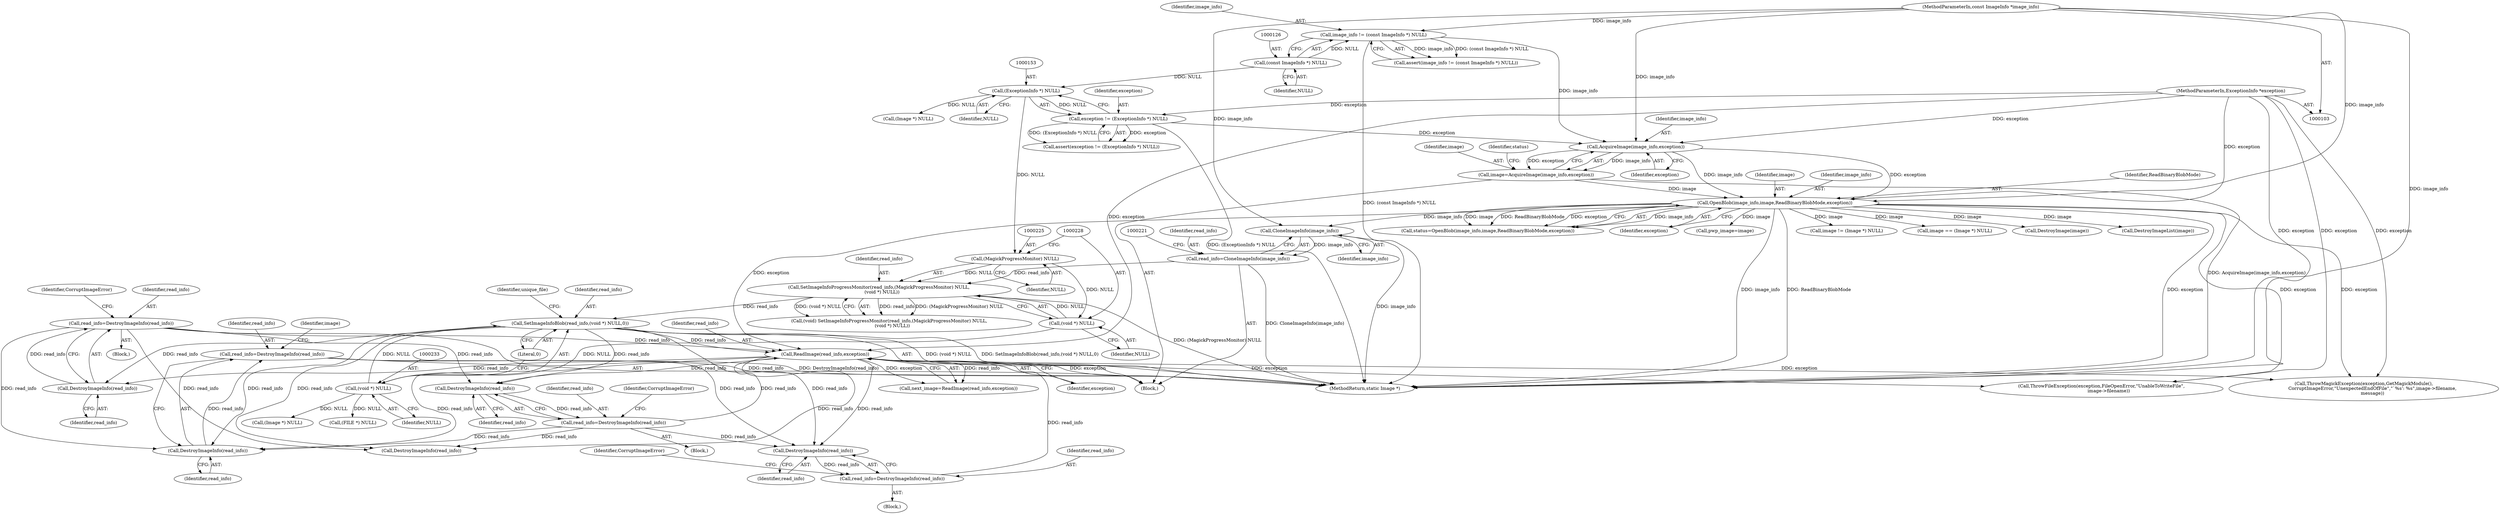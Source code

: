 digraph "0_ImageMagick_6b6bff054d569a77973f2140c0e86366e6168a6c_2@API" {
"1000590" [label="(Call,read_info=DestroyImageInfo(read_info))"];
"1000592" [label="(Call,DestroyImageInfo(read_info))"];
"1000317" [label="(Call,read_info=DestroyImageInfo(read_info))"];
"1000319" [label="(Call,DestroyImageInfo(read_info))"];
"1000474" [label="(Call,ReadImage(read_info,exception))"];
"1000230" [label="(Call,SetImageInfoBlob(read_info,(void *) NULL,0))"];
"1000222" [label="(Call,SetImageInfoProgressMonitor(read_info,(MagickProgressMonitor) NULL,\n    (void *) NULL))"];
"1000216" [label="(Call,read_info=CloneImageInfo(image_info))"];
"1000218" [label="(Call,CloneImageInfo(image_info))"];
"1000168" [label="(Call,OpenBlob(image_info,image,ReadBinaryBlobMode,exception))"];
"1000163" [label="(Call,AcquireImage(image_info,exception))"];
"1000123" [label="(Call,image_info != (const ImageInfo *) NULL)"];
"1000104" [label="(MethodParameterIn,const ImageInfo *image_info)"];
"1000125" [label="(Call,(const ImageInfo *) NULL)"];
"1000150" [label="(Call,exception != (ExceptionInfo *) NULL)"];
"1000105" [label="(MethodParameterIn,ExceptionInfo *exception)"];
"1000152" [label="(Call,(ExceptionInfo *) NULL)"];
"1000161" [label="(Call,image=AcquireImage(image_info,exception))"];
"1000224" [label="(Call,(MagickProgressMonitor) NULL)"];
"1000227" [label="(Call,(void *) NULL)"];
"1000232" [label="(Call,(void *) NULL)"];
"1000340" [label="(Call,read_info=DestroyImageInfo(read_info))"];
"1000342" [label="(Call,DestroyImageInfo(read_info))"];
"1000465" [label="(Call,read_info=DestroyImageInfo(read_info))"];
"1000467" [label="(Call,DestroyImageInfo(read_info))"];
"1000219" [label="(Identifier,image_info)"];
"1000597" [label="(Call,(Image *) NULL)"];
"1000216" [label="(Call,read_info=CloneImageInfo(image_info))"];
"1000466" [label="(Identifier,read_info)"];
"1000105" [label="(MethodParameterIn,ExceptionInfo *exception)"];
"1000224" [label="(Call,(MagickProgressMonitor) NULL)"];
"1000167" [label="(Identifier,status)"];
"1000124" [label="(Identifier,image_info)"];
"1000231" [label="(Identifier,read_info)"];
"1000342" [label="(Call,DestroyImageInfo(read_info))"];
"1000343" [label="(Identifier,read_info)"];
"1000590" [label="(Call,read_info=DestroyImageInfo(read_info))"];
"1000614" [label="(Call,ThrowMagickException(exception,GetMagickModule(),\n            CorruptImageError,\"UnexpectedEndOfFile\",\"`%s': %s\",image->filename,\n            message))"];
"1000154" [label="(Identifier,NULL)"];
"1000635" [label="(MethodReturn,static Image *)"];
"1000460" [label="(Block,)"];
"1000151" [label="(Identifier,exception)"];
"1000322" [label="(Identifier,CorruptImageError)"];
"1000149" [label="(Call,assert(exception != (ExceptionInfo *) NULL))"];
"1000317" [label="(Call,read_info=DestroyImageInfo(read_info))"];
"1000169" [label="(Identifier,image_info)"];
"1000235" [label="(Literal,0)"];
"1000172" [label="(Identifier,exception)"];
"1000345" [label="(Identifier,CorruptImageError)"];
"1000467" [label="(Call,DestroyImageInfo(read_info))"];
"1000125" [label="(Call,(const ImageInfo *) NULL)"];
"1000312" [label="(Block,)"];
"1000226" [label="(Identifier,NULL)"];
"1000186" [label="(Call,pwp_image=image)"];
"1000382" [label="(Call,ThrowFileException(exception,FileOpenError,\"UnableToWriteFile\",\n          image->filename))"];
"1000166" [label="(Call,status=OpenBlob(image_info,image,ReadBinaryBlobMode,exception))"];
"1000123" [label="(Call,image_info != (const ImageInfo *) NULL)"];
"1000472" [label="(Call,next_image=ReadImage(read_info,exception))"];
"1000318" [label="(Identifier,read_info)"];
"1000465" [label="(Call,read_info=DestroyImageInfo(read_info))"];
"1000476" [label="(Identifier,exception)"];
"1000335" [label="(Block,)"];
"1000217" [label="(Identifier,read_info)"];
"1000183" [label="(Call,(Image *) NULL)"];
"1000232" [label="(Call,(void *) NULL)"];
"1000165" [label="(Identifier,exception)"];
"1000468" [label="(Identifier,read_info)"];
"1000320" [label="(Identifier,read_info)"];
"1000591" [label="(Identifier,read_info)"];
"1000162" [label="(Identifier,image)"];
"1000171" [label="(Identifier,ReadBinaryBlobMode)"];
"1000122" [label="(Call,assert(image_info != (const ImageInfo *) NULL))"];
"1000380" [label="(Call,DestroyImageInfo(read_info))"];
"1000237" [label="(Identifier,unique_file)"];
"1000595" [label="(Call,image != (Image *) NULL)"];
"1000150" [label="(Call,exception != (ExceptionInfo *) NULL)"];
"1000470" [label="(Identifier,CorruptImageError)"];
"1000168" [label="(Call,OpenBlob(image_info,image,ReadBinaryBlobMode,exception))"];
"1000222" [label="(Call,SetImageInfoProgressMonitor(read_info,(MagickProgressMonitor) NULL,\n    (void *) NULL))"];
"1000475" [label="(Identifier,read_info)"];
"1000340" [label="(Call,read_info=DestroyImageInfo(read_info))"];
"1000474" [label="(Call,ReadImage(read_info,exception))"];
"1000227" [label="(Call,(void *) NULL)"];
"1000319" [label="(Call,DestroyImageInfo(read_info))"];
"1000592" [label="(Call,DestroyImageInfo(read_info))"];
"1000152" [label="(Call,(ExceptionInfo *) NULL)"];
"1000164" [label="(Identifier,image_info)"];
"1000127" [label="(Identifier,NULL)"];
"1000596" [label="(Identifier,image)"];
"1000218" [label="(Call,CloneImageInfo(image_info))"];
"1000341" [label="(Identifier,read_info)"];
"1000170" [label="(Identifier,image)"];
"1000498" [label="(Call,image == (Image *) NULL)"];
"1000161" [label="(Call,image=AcquireImage(image_info,exception))"];
"1000163" [label="(Call,AcquireImage(image_info,exception))"];
"1000349" [label="(Call,(FILE *) NULL)"];
"1000106" [label="(Block,)"];
"1000230" [label="(Call,SetImageInfoBlob(read_info,(void *) NULL,0))"];
"1000180" [label="(Call,DestroyImage(image))"];
"1000104" [label="(MethodParameterIn,const ImageInfo *image_info)"];
"1000593" [label="(Identifier,read_info)"];
"1000220" [label="(Call,(void) SetImageInfoProgressMonitor(read_info,(MagickProgressMonitor) NULL,\n    (void *) NULL))"];
"1000391" [label="(Call,DestroyImageList(image))"];
"1000223" [label="(Identifier,read_info)"];
"1000234" [label="(Identifier,NULL)"];
"1000229" [label="(Identifier,NULL)"];
"1000590" -> "1000106"  [label="AST: "];
"1000590" -> "1000592"  [label="CFG: "];
"1000591" -> "1000590"  [label="AST: "];
"1000592" -> "1000590"  [label="AST: "];
"1000596" -> "1000590"  [label="CFG: "];
"1000590" -> "1000635"  [label="DDG: DestroyImageInfo(read_info)"];
"1000590" -> "1000635"  [label="DDG: read_info"];
"1000592" -> "1000590"  [label="DDG: read_info"];
"1000592" -> "1000593"  [label="CFG: "];
"1000593" -> "1000592"  [label="AST: "];
"1000317" -> "1000592"  [label="DDG: read_info"];
"1000474" -> "1000592"  [label="DDG: read_info"];
"1000230" -> "1000592"  [label="DDG: read_info"];
"1000340" -> "1000592"  [label="DDG: read_info"];
"1000317" -> "1000312"  [label="AST: "];
"1000317" -> "1000319"  [label="CFG: "];
"1000318" -> "1000317"  [label="AST: "];
"1000319" -> "1000317"  [label="AST: "];
"1000322" -> "1000317"  [label="CFG: "];
"1000319" -> "1000317"  [label="DDG: read_info"];
"1000317" -> "1000342"  [label="DDG: read_info"];
"1000317" -> "1000380"  [label="DDG: read_info"];
"1000317" -> "1000467"  [label="DDG: read_info"];
"1000317" -> "1000474"  [label="DDG: read_info"];
"1000319" -> "1000320"  [label="CFG: "];
"1000320" -> "1000319"  [label="AST: "];
"1000474" -> "1000319"  [label="DDG: read_info"];
"1000230" -> "1000319"  [label="DDG: read_info"];
"1000474" -> "1000472"  [label="AST: "];
"1000474" -> "1000476"  [label="CFG: "];
"1000475" -> "1000474"  [label="AST: "];
"1000476" -> "1000474"  [label="AST: "];
"1000472" -> "1000474"  [label="CFG: "];
"1000474" -> "1000635"  [label="DDG: exception"];
"1000474" -> "1000342"  [label="DDG: read_info"];
"1000474" -> "1000380"  [label="DDG: read_info"];
"1000474" -> "1000382"  [label="DDG: exception"];
"1000474" -> "1000467"  [label="DDG: read_info"];
"1000474" -> "1000472"  [label="DDG: read_info"];
"1000474" -> "1000472"  [label="DDG: exception"];
"1000230" -> "1000474"  [label="DDG: read_info"];
"1000340" -> "1000474"  [label="DDG: read_info"];
"1000465" -> "1000474"  [label="DDG: read_info"];
"1000168" -> "1000474"  [label="DDG: exception"];
"1000105" -> "1000474"  [label="DDG: exception"];
"1000474" -> "1000614"  [label="DDG: exception"];
"1000230" -> "1000106"  [label="AST: "];
"1000230" -> "1000235"  [label="CFG: "];
"1000231" -> "1000230"  [label="AST: "];
"1000232" -> "1000230"  [label="AST: "];
"1000235" -> "1000230"  [label="AST: "];
"1000237" -> "1000230"  [label="CFG: "];
"1000230" -> "1000635"  [label="DDG: (void *) NULL"];
"1000230" -> "1000635"  [label="DDG: SetImageInfoBlob(read_info,(void *) NULL,0)"];
"1000222" -> "1000230"  [label="DDG: read_info"];
"1000232" -> "1000230"  [label="DDG: NULL"];
"1000230" -> "1000342"  [label="DDG: read_info"];
"1000230" -> "1000380"  [label="DDG: read_info"];
"1000230" -> "1000467"  [label="DDG: read_info"];
"1000222" -> "1000220"  [label="AST: "];
"1000222" -> "1000227"  [label="CFG: "];
"1000223" -> "1000222"  [label="AST: "];
"1000224" -> "1000222"  [label="AST: "];
"1000227" -> "1000222"  [label="AST: "];
"1000220" -> "1000222"  [label="CFG: "];
"1000222" -> "1000635"  [label="DDG: (MagickProgressMonitor) NULL"];
"1000222" -> "1000220"  [label="DDG: read_info"];
"1000222" -> "1000220"  [label="DDG: (MagickProgressMonitor) NULL"];
"1000222" -> "1000220"  [label="DDG: (void *) NULL"];
"1000216" -> "1000222"  [label="DDG: read_info"];
"1000224" -> "1000222"  [label="DDG: NULL"];
"1000227" -> "1000222"  [label="DDG: NULL"];
"1000216" -> "1000106"  [label="AST: "];
"1000216" -> "1000218"  [label="CFG: "];
"1000217" -> "1000216"  [label="AST: "];
"1000218" -> "1000216"  [label="AST: "];
"1000221" -> "1000216"  [label="CFG: "];
"1000216" -> "1000635"  [label="DDG: CloneImageInfo(image_info)"];
"1000218" -> "1000216"  [label="DDG: image_info"];
"1000218" -> "1000219"  [label="CFG: "];
"1000219" -> "1000218"  [label="AST: "];
"1000218" -> "1000635"  [label="DDG: image_info"];
"1000168" -> "1000218"  [label="DDG: image_info"];
"1000104" -> "1000218"  [label="DDG: image_info"];
"1000168" -> "1000166"  [label="AST: "];
"1000168" -> "1000172"  [label="CFG: "];
"1000169" -> "1000168"  [label="AST: "];
"1000170" -> "1000168"  [label="AST: "];
"1000171" -> "1000168"  [label="AST: "];
"1000172" -> "1000168"  [label="AST: "];
"1000166" -> "1000168"  [label="CFG: "];
"1000168" -> "1000635"  [label="DDG: exception"];
"1000168" -> "1000635"  [label="DDG: image_info"];
"1000168" -> "1000635"  [label="DDG: ReadBinaryBlobMode"];
"1000168" -> "1000166"  [label="DDG: image_info"];
"1000168" -> "1000166"  [label="DDG: image"];
"1000168" -> "1000166"  [label="DDG: ReadBinaryBlobMode"];
"1000168" -> "1000166"  [label="DDG: exception"];
"1000163" -> "1000168"  [label="DDG: image_info"];
"1000163" -> "1000168"  [label="DDG: exception"];
"1000104" -> "1000168"  [label="DDG: image_info"];
"1000161" -> "1000168"  [label="DDG: image"];
"1000105" -> "1000168"  [label="DDG: exception"];
"1000168" -> "1000180"  [label="DDG: image"];
"1000168" -> "1000186"  [label="DDG: image"];
"1000168" -> "1000382"  [label="DDG: exception"];
"1000168" -> "1000391"  [label="DDG: image"];
"1000168" -> "1000498"  [label="DDG: image"];
"1000168" -> "1000595"  [label="DDG: image"];
"1000168" -> "1000614"  [label="DDG: exception"];
"1000163" -> "1000161"  [label="AST: "];
"1000163" -> "1000165"  [label="CFG: "];
"1000164" -> "1000163"  [label="AST: "];
"1000165" -> "1000163"  [label="AST: "];
"1000161" -> "1000163"  [label="CFG: "];
"1000163" -> "1000161"  [label="DDG: image_info"];
"1000163" -> "1000161"  [label="DDG: exception"];
"1000123" -> "1000163"  [label="DDG: image_info"];
"1000104" -> "1000163"  [label="DDG: image_info"];
"1000150" -> "1000163"  [label="DDG: exception"];
"1000105" -> "1000163"  [label="DDG: exception"];
"1000123" -> "1000122"  [label="AST: "];
"1000123" -> "1000125"  [label="CFG: "];
"1000124" -> "1000123"  [label="AST: "];
"1000125" -> "1000123"  [label="AST: "];
"1000122" -> "1000123"  [label="CFG: "];
"1000123" -> "1000635"  [label="DDG: (const ImageInfo *) NULL"];
"1000123" -> "1000122"  [label="DDG: image_info"];
"1000123" -> "1000122"  [label="DDG: (const ImageInfo *) NULL"];
"1000104" -> "1000123"  [label="DDG: image_info"];
"1000125" -> "1000123"  [label="DDG: NULL"];
"1000104" -> "1000103"  [label="AST: "];
"1000104" -> "1000635"  [label="DDG: image_info"];
"1000125" -> "1000127"  [label="CFG: "];
"1000126" -> "1000125"  [label="AST: "];
"1000127" -> "1000125"  [label="AST: "];
"1000125" -> "1000152"  [label="DDG: NULL"];
"1000150" -> "1000149"  [label="AST: "];
"1000150" -> "1000152"  [label="CFG: "];
"1000151" -> "1000150"  [label="AST: "];
"1000152" -> "1000150"  [label="AST: "];
"1000149" -> "1000150"  [label="CFG: "];
"1000150" -> "1000635"  [label="DDG: (ExceptionInfo *) NULL"];
"1000150" -> "1000149"  [label="DDG: exception"];
"1000150" -> "1000149"  [label="DDG: (ExceptionInfo *) NULL"];
"1000105" -> "1000150"  [label="DDG: exception"];
"1000152" -> "1000150"  [label="DDG: NULL"];
"1000105" -> "1000103"  [label="AST: "];
"1000105" -> "1000635"  [label="DDG: exception"];
"1000105" -> "1000382"  [label="DDG: exception"];
"1000105" -> "1000614"  [label="DDG: exception"];
"1000152" -> "1000154"  [label="CFG: "];
"1000153" -> "1000152"  [label="AST: "];
"1000154" -> "1000152"  [label="AST: "];
"1000152" -> "1000183"  [label="DDG: NULL"];
"1000152" -> "1000224"  [label="DDG: NULL"];
"1000161" -> "1000106"  [label="AST: "];
"1000162" -> "1000161"  [label="AST: "];
"1000167" -> "1000161"  [label="CFG: "];
"1000161" -> "1000635"  [label="DDG: AcquireImage(image_info,exception)"];
"1000224" -> "1000226"  [label="CFG: "];
"1000225" -> "1000224"  [label="AST: "];
"1000226" -> "1000224"  [label="AST: "];
"1000228" -> "1000224"  [label="CFG: "];
"1000224" -> "1000227"  [label="DDG: NULL"];
"1000227" -> "1000229"  [label="CFG: "];
"1000228" -> "1000227"  [label="AST: "];
"1000229" -> "1000227"  [label="AST: "];
"1000227" -> "1000232"  [label="DDG: NULL"];
"1000232" -> "1000234"  [label="CFG: "];
"1000233" -> "1000232"  [label="AST: "];
"1000234" -> "1000232"  [label="AST: "];
"1000235" -> "1000232"  [label="CFG: "];
"1000232" -> "1000349"  [label="DDG: NULL"];
"1000232" -> "1000597"  [label="DDG: NULL"];
"1000340" -> "1000335"  [label="AST: "];
"1000340" -> "1000342"  [label="CFG: "];
"1000341" -> "1000340"  [label="AST: "];
"1000342" -> "1000340"  [label="AST: "];
"1000345" -> "1000340"  [label="CFG: "];
"1000342" -> "1000340"  [label="DDG: read_info"];
"1000340" -> "1000380"  [label="DDG: read_info"];
"1000340" -> "1000467"  [label="DDG: read_info"];
"1000342" -> "1000343"  [label="CFG: "];
"1000343" -> "1000342"  [label="AST: "];
"1000465" -> "1000460"  [label="AST: "];
"1000465" -> "1000467"  [label="CFG: "];
"1000466" -> "1000465"  [label="AST: "];
"1000467" -> "1000465"  [label="AST: "];
"1000470" -> "1000465"  [label="CFG: "];
"1000467" -> "1000465"  [label="DDG: read_info"];
"1000467" -> "1000468"  [label="CFG: "];
"1000468" -> "1000467"  [label="AST: "];
}
